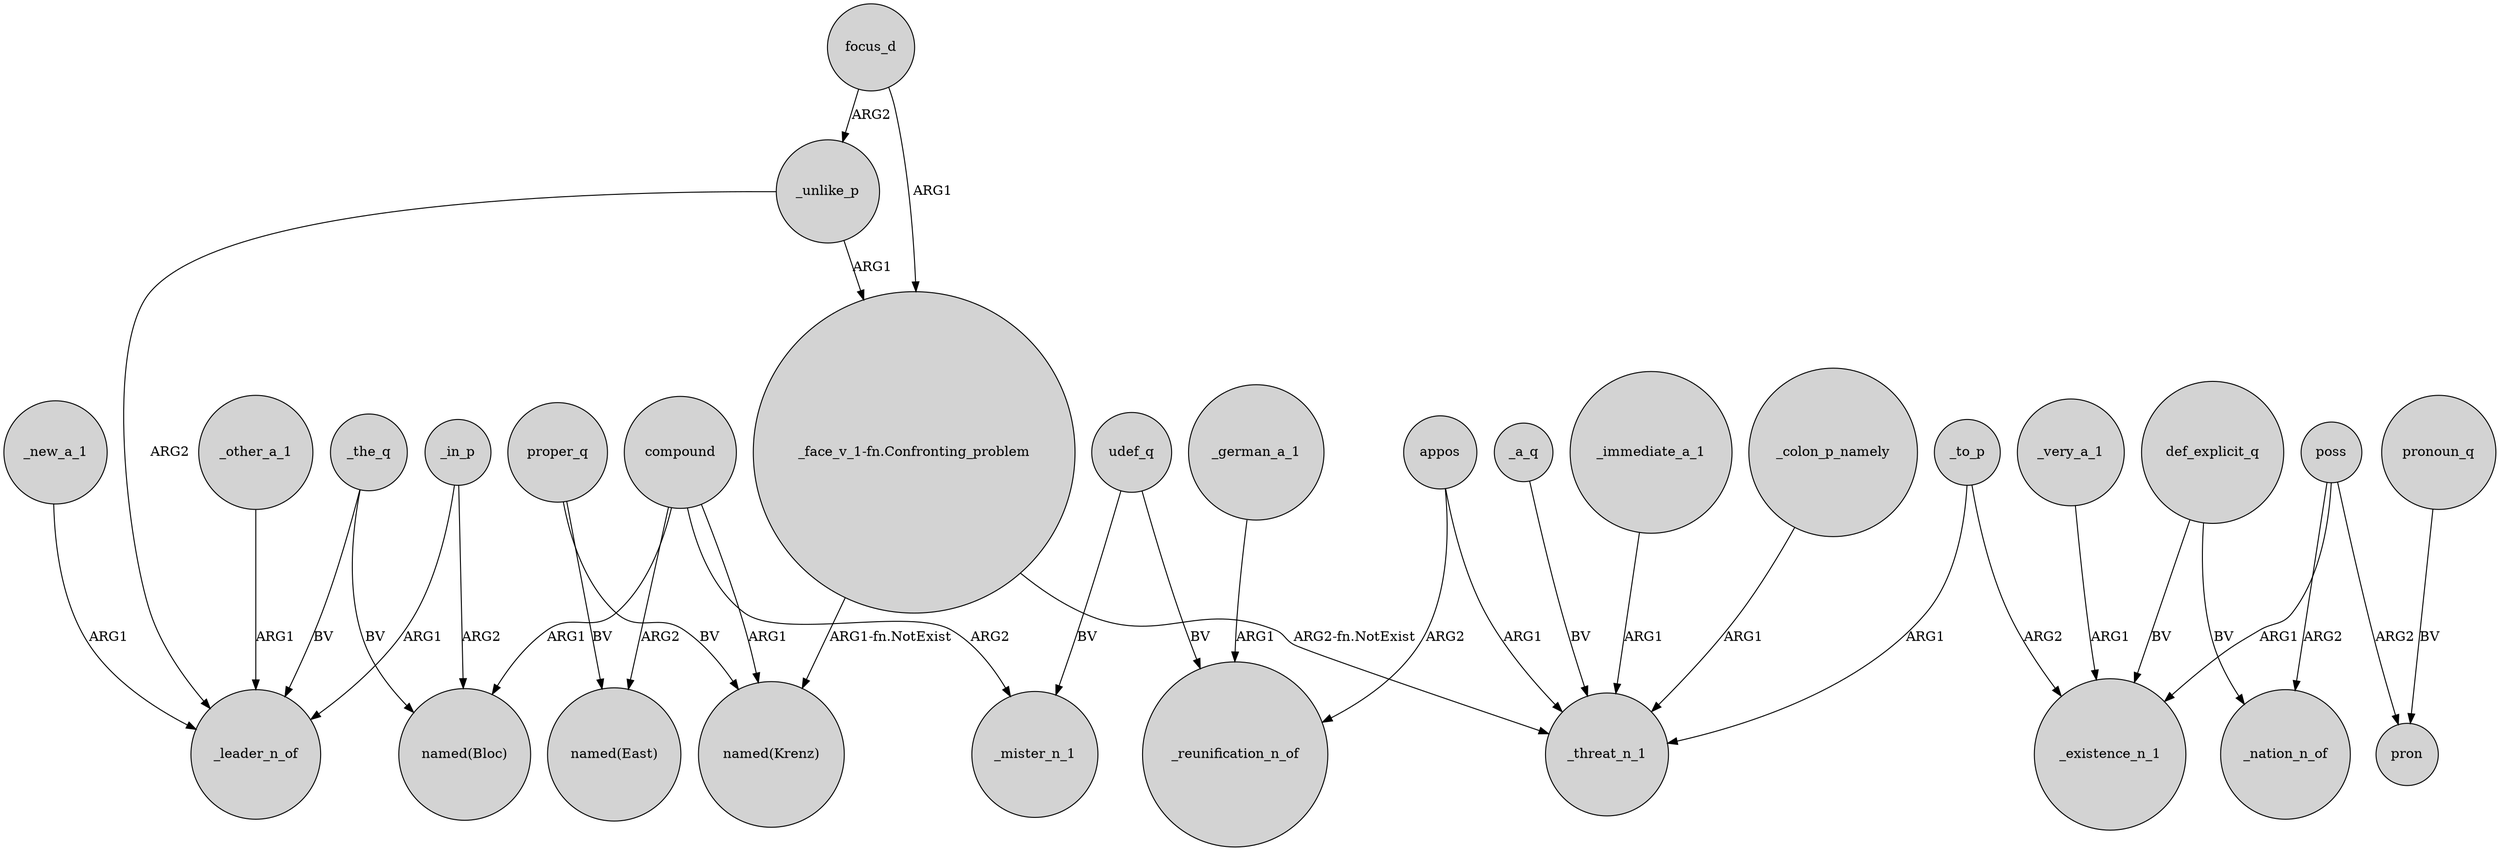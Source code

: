 digraph {
	node [shape=circle style=filled]
	_other_a_1 -> _leader_n_of [label=ARG1]
	"_face_v_1-fn.Confronting_problem" -> _threat_n_1 [label="ARG2-fn.NotExist"]
	_in_p -> _leader_n_of [label=ARG1]
	poss -> pron [label=ARG2]
	_very_a_1 -> _existence_n_1 [label=ARG1]
	appos -> _threat_n_1 [label=ARG1]
	_a_q -> _threat_n_1 [label=BV]
	compound -> _mister_n_1 [label=ARG2]
	_german_a_1 -> _reunification_n_of [label=ARG1]
	"_face_v_1-fn.Confronting_problem" -> "named(Krenz)" [label="ARG1-fn.NotExist"]
	proper_q -> "named(Krenz)" [label=BV]
	udef_q -> _mister_n_1 [label=BV]
	_immediate_a_1 -> _threat_n_1 [label=ARG1]
	_to_p -> _existence_n_1 [label=ARG2]
	_to_p -> _threat_n_1 [label=ARG1]
	_colon_p_namely -> _threat_n_1 [label=ARG1]
	_unlike_p -> _leader_n_of [label=ARG2]
	_new_a_1 -> _leader_n_of [label=ARG1]
	poss -> _existence_n_1 [label=ARG1]
	compound -> "named(Bloc)" [label=ARG1]
	def_explicit_q -> _nation_n_of [label=BV]
	pronoun_q -> pron [label=BV]
	_in_p -> "named(Bloc)" [label=ARG2]
	def_explicit_q -> _existence_n_1 [label=BV]
	_the_q -> _leader_n_of [label=BV]
	poss -> _nation_n_of [label=ARG2]
	_the_q -> "named(Bloc)" [label=BV]
	udef_q -> _reunification_n_of [label=BV]
	compound -> "named(Krenz)" [label=ARG1]
	focus_d -> _unlike_p [label=ARG2]
	_unlike_p -> "_face_v_1-fn.Confronting_problem" [label=ARG1]
	focus_d -> "_face_v_1-fn.Confronting_problem" [label=ARG1]
	appos -> _reunification_n_of [label=ARG2]
	proper_q -> "named(East)" [label=BV]
	compound -> "named(East)" [label=ARG2]
}
